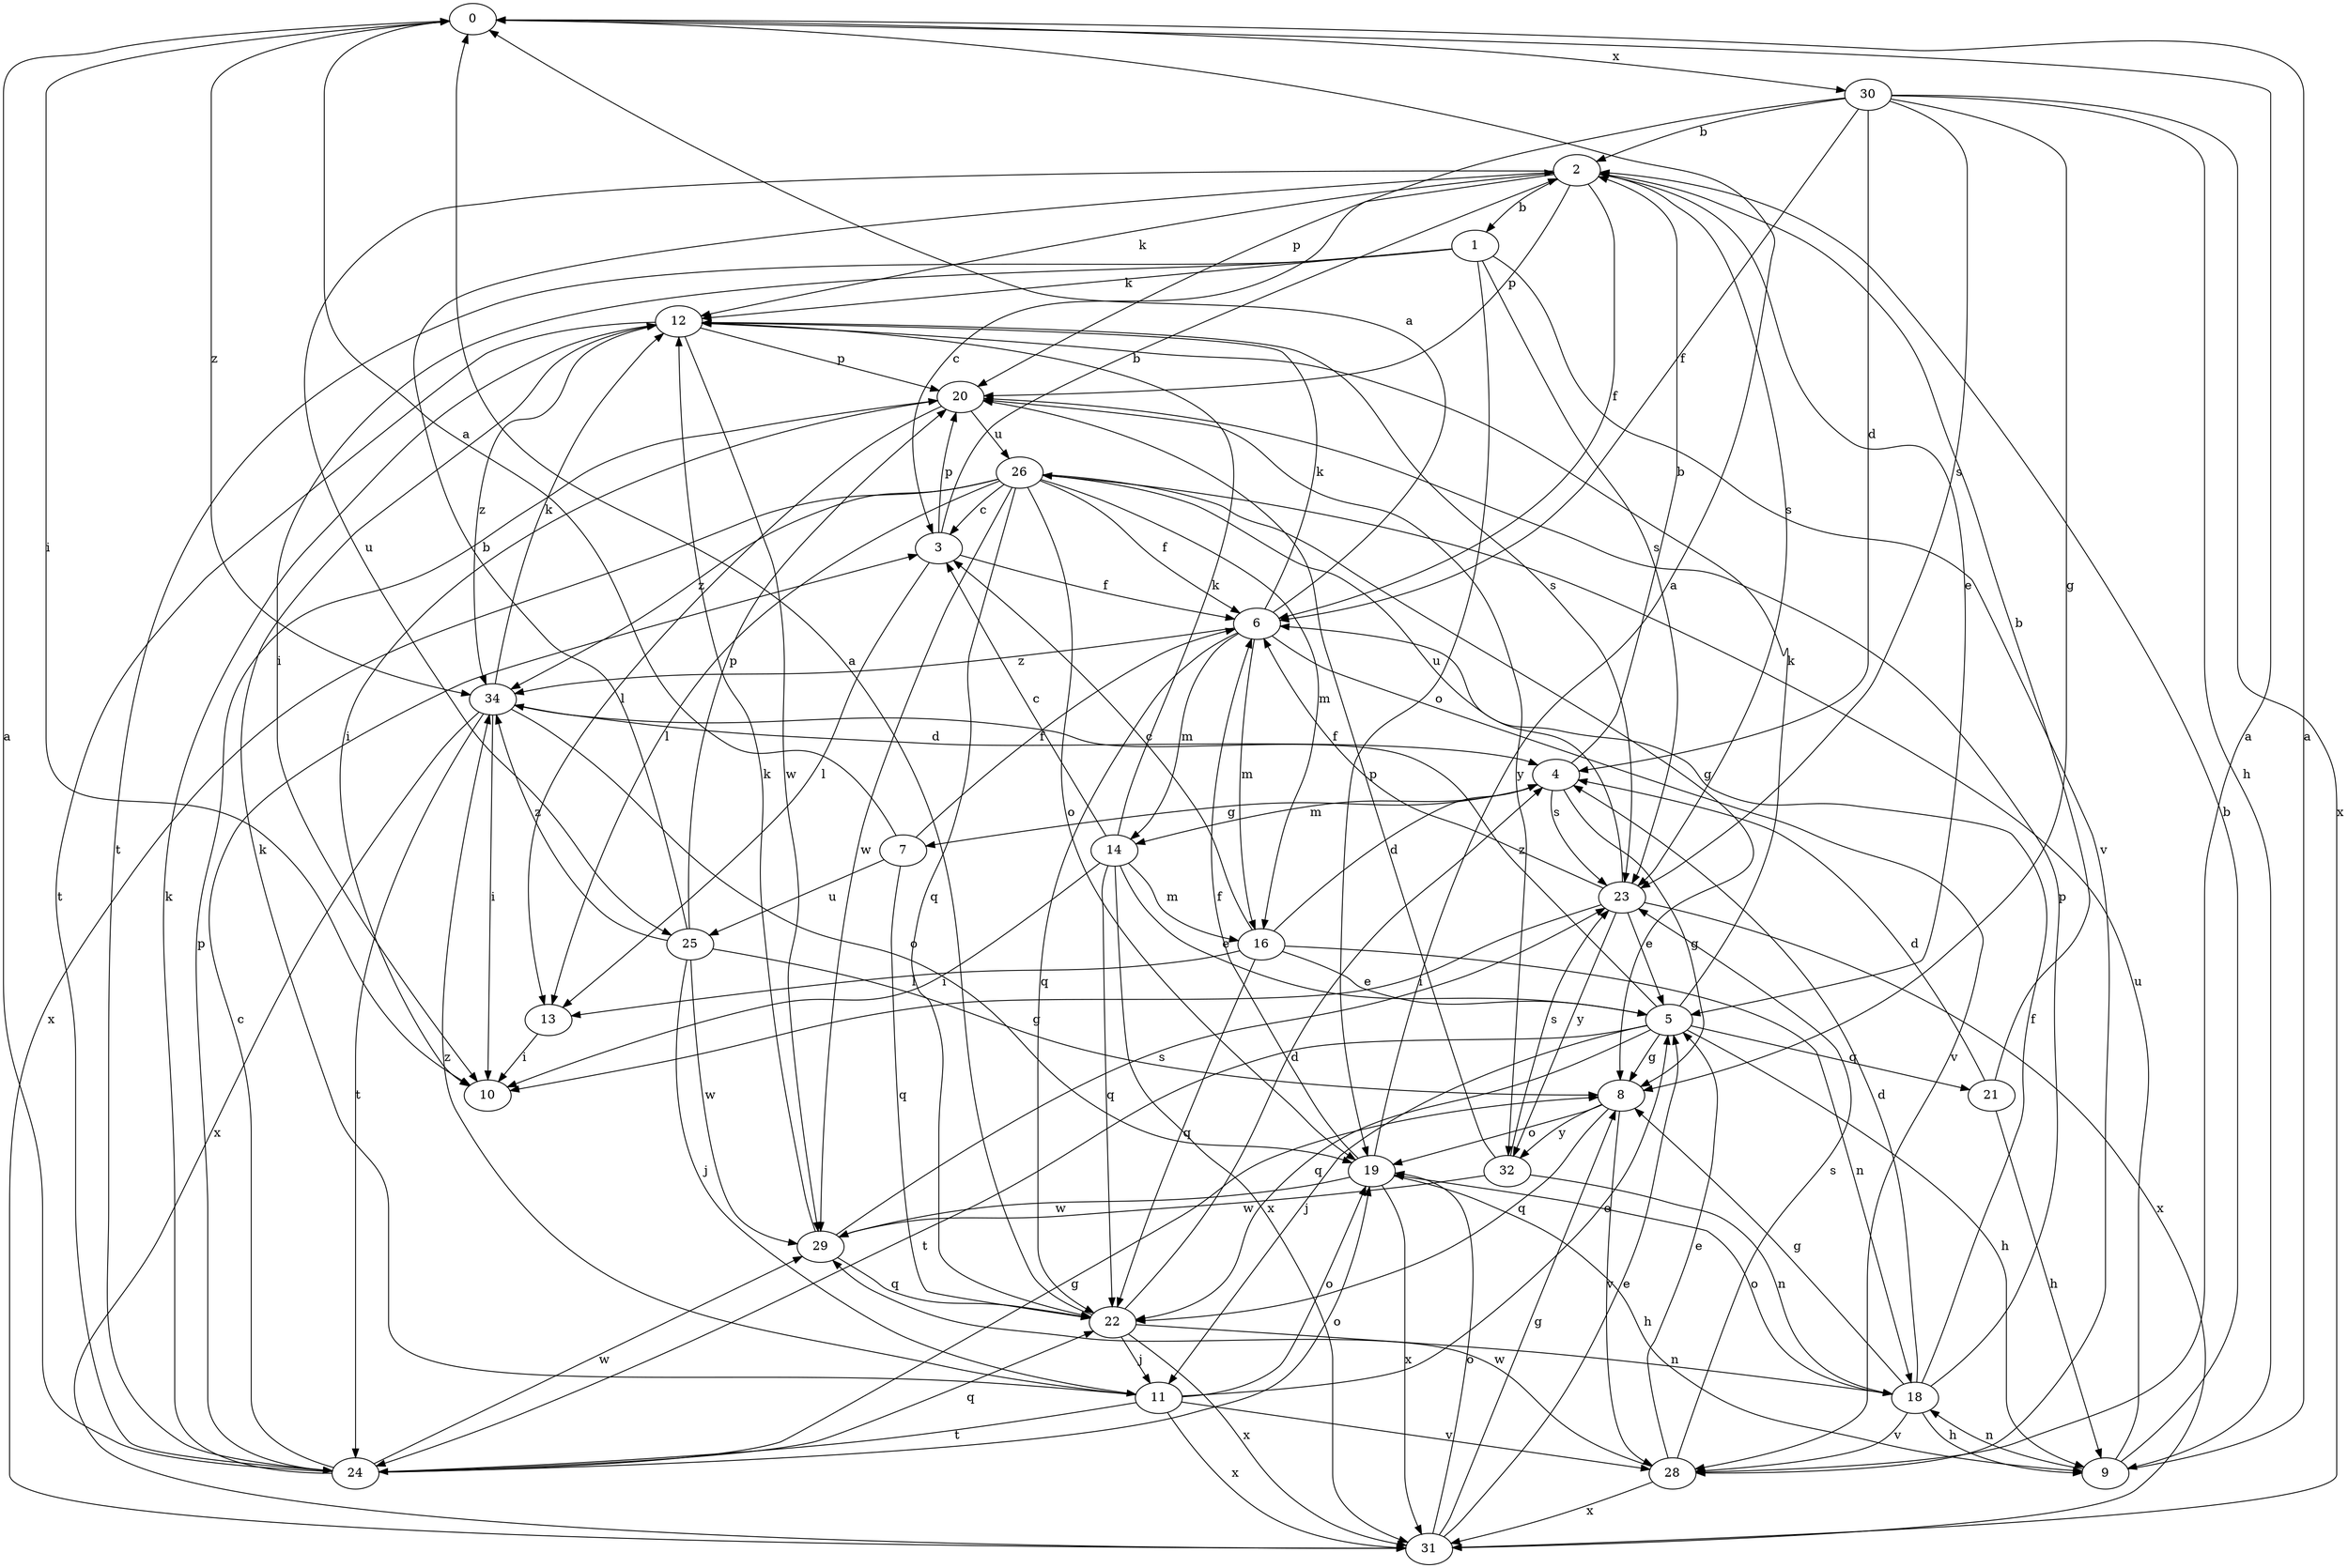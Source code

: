 strict digraph  {
0;
1;
2;
3;
4;
5;
6;
7;
8;
9;
10;
11;
12;
13;
14;
16;
18;
19;
20;
21;
22;
23;
24;
25;
26;
28;
29;
30;
31;
32;
34;
0 -> 10  [label=i];
0 -> 30  [label=x];
0 -> 34  [label=z];
1 -> 10  [label=i];
1 -> 12  [label=k];
1 -> 19  [label=o];
1 -> 23  [label=s];
1 -> 24  [label=t];
1 -> 28  [label=v];
2 -> 1  [label=b];
2 -> 3  [label=c];
2 -> 5  [label=e];
2 -> 6  [label=f];
2 -> 12  [label=k];
2 -> 20  [label=p];
2 -> 23  [label=s];
2 -> 25  [label=u];
3 -> 2  [label=b];
3 -> 6  [label=f];
3 -> 13  [label=l];
3 -> 20  [label=p];
4 -> 2  [label=b];
4 -> 7  [label=g];
4 -> 8  [label=g];
4 -> 14  [label=m];
4 -> 23  [label=s];
5 -> 8  [label=g];
5 -> 9  [label=h];
5 -> 11  [label=j];
5 -> 12  [label=k];
5 -> 21  [label=q];
5 -> 22  [label=q];
5 -> 24  [label=t];
5 -> 34  [label=z];
6 -> 0  [label=a];
6 -> 12  [label=k];
6 -> 14  [label=m];
6 -> 16  [label=m];
6 -> 22  [label=q];
6 -> 28  [label=v];
6 -> 34  [label=z];
7 -> 0  [label=a];
7 -> 6  [label=f];
7 -> 22  [label=q];
7 -> 25  [label=u];
8 -> 19  [label=o];
8 -> 22  [label=q];
8 -> 28  [label=v];
8 -> 32  [label=y];
9 -> 0  [label=a];
9 -> 2  [label=b];
9 -> 18  [label=n];
9 -> 26  [label=u];
11 -> 5  [label=e];
11 -> 12  [label=k];
11 -> 19  [label=o];
11 -> 24  [label=t];
11 -> 28  [label=v];
11 -> 31  [label=x];
11 -> 34  [label=z];
12 -> 20  [label=p];
12 -> 23  [label=s];
12 -> 24  [label=t];
12 -> 29  [label=w];
12 -> 34  [label=z];
13 -> 10  [label=i];
14 -> 3  [label=c];
14 -> 5  [label=e];
14 -> 10  [label=i];
14 -> 12  [label=k];
14 -> 16  [label=m];
14 -> 22  [label=q];
14 -> 31  [label=x];
16 -> 3  [label=c];
16 -> 4  [label=d];
16 -> 5  [label=e];
16 -> 13  [label=l];
16 -> 18  [label=n];
16 -> 22  [label=q];
18 -> 4  [label=d];
18 -> 6  [label=f];
18 -> 8  [label=g];
18 -> 9  [label=h];
18 -> 19  [label=o];
18 -> 20  [label=p];
18 -> 28  [label=v];
19 -> 0  [label=a];
19 -> 6  [label=f];
19 -> 9  [label=h];
19 -> 29  [label=w];
19 -> 31  [label=x];
20 -> 10  [label=i];
20 -> 13  [label=l];
20 -> 26  [label=u];
20 -> 32  [label=y];
21 -> 2  [label=b];
21 -> 4  [label=d];
21 -> 9  [label=h];
22 -> 0  [label=a];
22 -> 4  [label=d];
22 -> 11  [label=j];
22 -> 18  [label=n];
22 -> 31  [label=x];
23 -> 5  [label=e];
23 -> 6  [label=f];
23 -> 10  [label=i];
23 -> 26  [label=u];
23 -> 31  [label=x];
23 -> 32  [label=y];
24 -> 0  [label=a];
24 -> 3  [label=c];
24 -> 8  [label=g];
24 -> 12  [label=k];
24 -> 19  [label=o];
24 -> 20  [label=p];
24 -> 22  [label=q];
24 -> 29  [label=w];
25 -> 2  [label=b];
25 -> 8  [label=g];
25 -> 11  [label=j];
25 -> 20  [label=p];
25 -> 29  [label=w];
25 -> 34  [label=z];
26 -> 3  [label=c];
26 -> 6  [label=f];
26 -> 8  [label=g];
26 -> 13  [label=l];
26 -> 16  [label=m];
26 -> 19  [label=o];
26 -> 22  [label=q];
26 -> 29  [label=w];
26 -> 31  [label=x];
26 -> 34  [label=z];
28 -> 0  [label=a];
28 -> 5  [label=e];
28 -> 23  [label=s];
28 -> 29  [label=w];
28 -> 31  [label=x];
29 -> 12  [label=k];
29 -> 22  [label=q];
29 -> 23  [label=s];
30 -> 2  [label=b];
30 -> 4  [label=d];
30 -> 6  [label=f];
30 -> 8  [label=g];
30 -> 9  [label=h];
30 -> 20  [label=p];
30 -> 23  [label=s];
30 -> 31  [label=x];
31 -> 5  [label=e];
31 -> 8  [label=g];
31 -> 19  [label=o];
32 -> 18  [label=n];
32 -> 20  [label=p];
32 -> 23  [label=s];
32 -> 29  [label=w];
34 -> 4  [label=d];
34 -> 10  [label=i];
34 -> 12  [label=k];
34 -> 19  [label=o];
34 -> 24  [label=t];
34 -> 31  [label=x];
}
